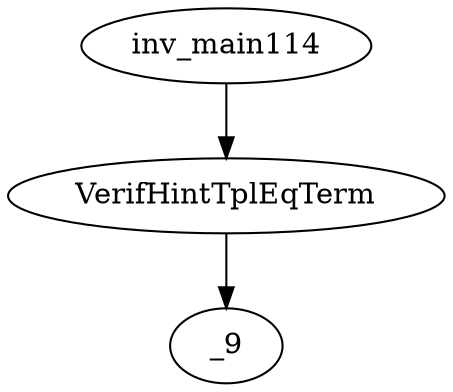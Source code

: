 digraph dag {
0 [label="inv_main114"];
1 [label="VerifHintTplEqTerm"];
2 [label="_9"];
0->1
1 -> 2
}
